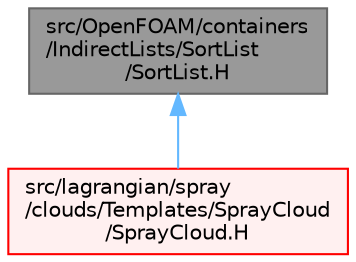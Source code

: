 digraph "src/OpenFOAM/containers/IndirectLists/SortList/SortList.H"
{
 // LATEX_PDF_SIZE
  bgcolor="transparent";
  edge [fontname=Helvetica,fontsize=10,labelfontname=Helvetica,labelfontsize=10];
  node [fontname=Helvetica,fontsize=10,shape=box,height=0.2,width=0.4];
  Node1 [id="Node000001",label="src/OpenFOAM/containers\l/IndirectLists/SortList\l/SortList.H",height=0.2,width=0.4,color="gray40", fillcolor="grey60", style="filled", fontcolor="black",tooltip=" "];
  Node1 -> Node2 [id="edge1_Node000001_Node000002",dir="back",color="steelblue1",style="solid",tooltip=" "];
  Node2 [id="Node000002",label="src/lagrangian/spray\l/clouds/Templates/SprayCloud\l/SprayCloud.H",height=0.2,width=0.4,color="red", fillcolor="#FFF0F0", style="filled",URL="$SprayCloud_8H.html",tooltip=" "];
}
